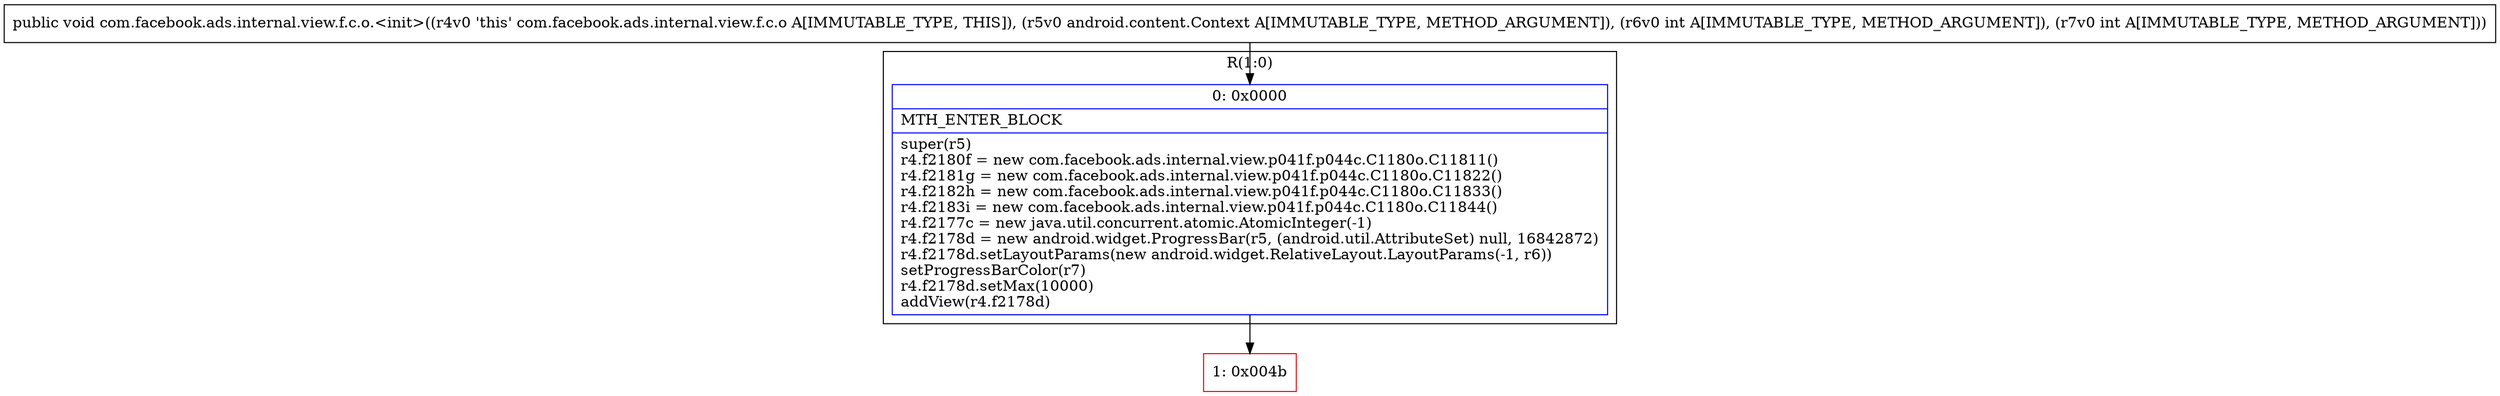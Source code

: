 digraph "CFG forcom.facebook.ads.internal.view.f.c.o.\<init\>(Landroid\/content\/Context;II)V" {
subgraph cluster_Region_700947720 {
label = "R(1:0)";
node [shape=record,color=blue];
Node_0 [shape=record,label="{0\:\ 0x0000|MTH_ENTER_BLOCK\l|super(r5)\lr4.f2180f = new com.facebook.ads.internal.view.p041f.p044c.C1180o.C11811()\lr4.f2181g = new com.facebook.ads.internal.view.p041f.p044c.C1180o.C11822()\lr4.f2182h = new com.facebook.ads.internal.view.p041f.p044c.C1180o.C11833()\lr4.f2183i = new com.facebook.ads.internal.view.p041f.p044c.C1180o.C11844()\lr4.f2177c = new java.util.concurrent.atomic.AtomicInteger(\-1)\lr4.f2178d = new android.widget.ProgressBar(r5, (android.util.AttributeSet) null, 16842872)\lr4.f2178d.setLayoutParams(new android.widget.RelativeLayout.LayoutParams(\-1, r6))\lsetProgressBarColor(r7)\lr4.f2178d.setMax(10000)\laddView(r4.f2178d)\l}"];
}
Node_1 [shape=record,color=red,label="{1\:\ 0x004b}"];
MethodNode[shape=record,label="{public void com.facebook.ads.internal.view.f.c.o.\<init\>((r4v0 'this' com.facebook.ads.internal.view.f.c.o A[IMMUTABLE_TYPE, THIS]), (r5v0 android.content.Context A[IMMUTABLE_TYPE, METHOD_ARGUMENT]), (r6v0 int A[IMMUTABLE_TYPE, METHOD_ARGUMENT]), (r7v0 int A[IMMUTABLE_TYPE, METHOD_ARGUMENT])) }"];
MethodNode -> Node_0;
Node_0 -> Node_1;
}

